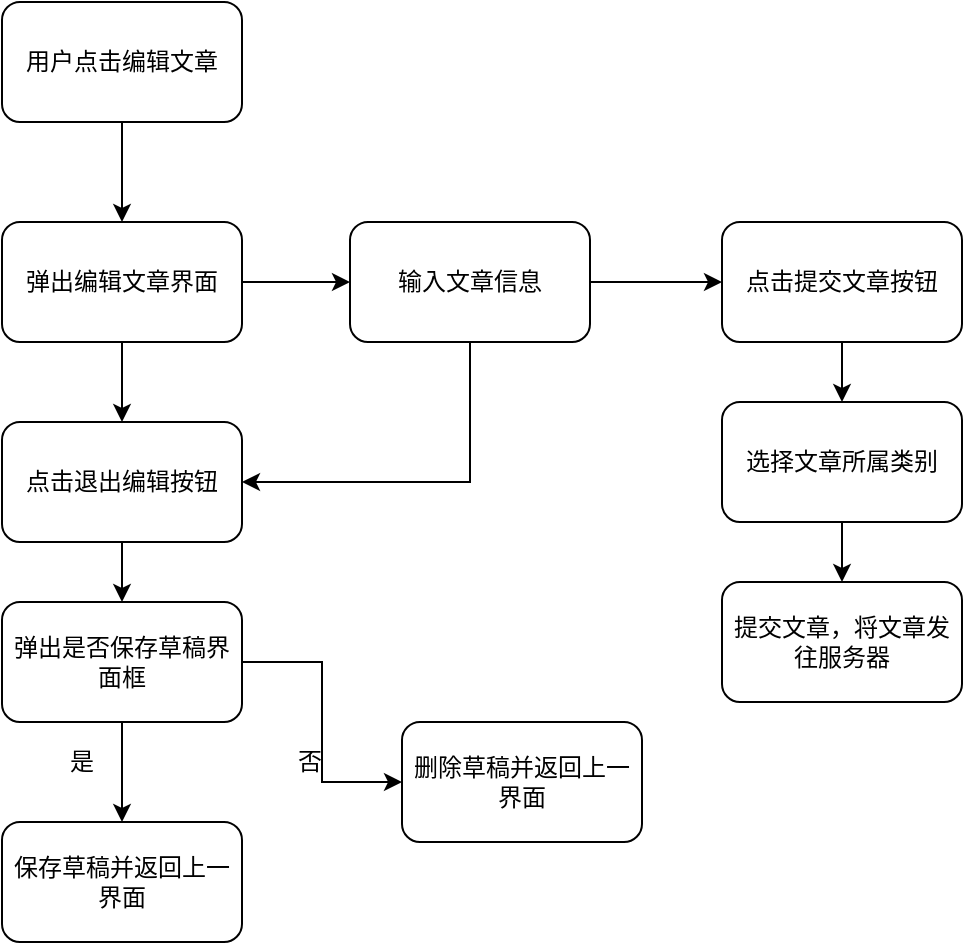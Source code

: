 <mxfile version="14.6.1" type="github">
  <diagram id="Xi5dhzKJrXVhysQiCEb2" name="Page-1">
    <mxGraphModel dx="1038" dy="492" grid="1" gridSize="10" guides="1" tooltips="1" connect="1" arrows="1" fold="1" page="1" pageScale="1" pageWidth="827" pageHeight="1169" math="0" shadow="0">
      <root>
        <mxCell id="0" />
        <mxCell id="1" parent="0" />
        <mxCell id="oL0ml-DG1ve0-mSmI-7l-3" value="" style="edgeStyle=orthogonalEdgeStyle;rounded=0;orthogonalLoop=1;jettySize=auto;html=1;" parent="1" source="oL0ml-DG1ve0-mSmI-7l-1" target="oL0ml-DG1ve0-mSmI-7l-2" edge="1">
          <mxGeometry relative="1" as="geometry" />
        </mxCell>
        <mxCell id="oL0ml-DG1ve0-mSmI-7l-1" value="用户点击编辑文章" style="rounded=1;whiteSpace=wrap;html=1;" parent="1" vertex="1">
          <mxGeometry x="280" y="50" width="120" height="60" as="geometry" />
        </mxCell>
        <mxCell id="oL0ml-DG1ve0-mSmI-7l-5" value="" style="edgeStyle=orthogonalEdgeStyle;rounded=0;orthogonalLoop=1;jettySize=auto;html=1;" parent="1" source="oL0ml-DG1ve0-mSmI-7l-2" target="oL0ml-DG1ve0-mSmI-7l-4" edge="1">
          <mxGeometry relative="1" as="geometry" />
        </mxCell>
        <mxCell id="oL0ml-DG1ve0-mSmI-7l-7" value="" style="edgeStyle=orthogonalEdgeStyle;rounded=0;orthogonalLoop=1;jettySize=auto;html=1;" parent="1" source="oL0ml-DG1ve0-mSmI-7l-2" target="oL0ml-DG1ve0-mSmI-7l-6" edge="1">
          <mxGeometry relative="1" as="geometry" />
        </mxCell>
        <mxCell id="oL0ml-DG1ve0-mSmI-7l-2" value="弹出编辑文章界面" style="whiteSpace=wrap;html=1;rounded=1;" parent="1" vertex="1">
          <mxGeometry x="280" y="160" width="120" height="60" as="geometry" />
        </mxCell>
        <mxCell id="oL0ml-DG1ve0-mSmI-7l-8" style="edgeStyle=orthogonalEdgeStyle;rounded=0;orthogonalLoop=1;jettySize=auto;html=1;exitX=0.5;exitY=1;exitDx=0;exitDy=0;entryX=1;entryY=0.5;entryDx=0;entryDy=0;" parent="1" source="oL0ml-DG1ve0-mSmI-7l-4" target="oL0ml-DG1ve0-mSmI-7l-6" edge="1">
          <mxGeometry relative="1" as="geometry" />
        </mxCell>
        <mxCell id="oL0ml-DG1ve0-mSmI-7l-19" value="" style="edgeStyle=orthogonalEdgeStyle;rounded=0;orthogonalLoop=1;jettySize=auto;html=1;" parent="1" source="oL0ml-DG1ve0-mSmI-7l-4" target="oL0ml-DG1ve0-mSmI-7l-18" edge="1">
          <mxGeometry relative="1" as="geometry" />
        </mxCell>
        <mxCell id="oL0ml-DG1ve0-mSmI-7l-4" value="输入文章信息" style="whiteSpace=wrap;html=1;rounded=1;" parent="1" vertex="1">
          <mxGeometry x="454" y="160" width="120" height="60" as="geometry" />
        </mxCell>
        <mxCell id="oL0ml-DG1ve0-mSmI-7l-10" value="" style="edgeStyle=orthogonalEdgeStyle;rounded=0;orthogonalLoop=1;jettySize=auto;html=1;" parent="1" source="oL0ml-DG1ve0-mSmI-7l-6" target="oL0ml-DG1ve0-mSmI-7l-9" edge="1">
          <mxGeometry relative="1" as="geometry" />
        </mxCell>
        <mxCell id="oL0ml-DG1ve0-mSmI-7l-6" value="点击退出编辑按钮" style="whiteSpace=wrap;html=1;rounded=1;" parent="1" vertex="1">
          <mxGeometry x="280" y="260" width="120" height="60" as="geometry" />
        </mxCell>
        <mxCell id="oL0ml-DG1ve0-mSmI-7l-12" value="" style="edgeStyle=orthogonalEdgeStyle;rounded=0;orthogonalLoop=1;jettySize=auto;html=1;" parent="1" source="oL0ml-DG1ve0-mSmI-7l-9" target="oL0ml-DG1ve0-mSmI-7l-11" edge="1">
          <mxGeometry relative="1" as="geometry" />
        </mxCell>
        <mxCell id="oL0ml-DG1ve0-mSmI-7l-16" value="" style="edgeStyle=orthogonalEdgeStyle;rounded=0;orthogonalLoop=1;jettySize=auto;html=1;" parent="1" source="oL0ml-DG1ve0-mSmI-7l-9" target="oL0ml-DG1ve0-mSmI-7l-15" edge="1">
          <mxGeometry relative="1" as="geometry" />
        </mxCell>
        <mxCell id="oL0ml-DG1ve0-mSmI-7l-9" value="弹出是否保存草稿界面框" style="whiteSpace=wrap;html=1;rounded=1;" parent="1" vertex="1">
          <mxGeometry x="280" y="350" width="120" height="60" as="geometry" />
        </mxCell>
        <mxCell id="oL0ml-DG1ve0-mSmI-7l-11" value="保存草稿并返回上一界面" style="whiteSpace=wrap;html=1;rounded=1;" parent="1" vertex="1">
          <mxGeometry x="280" y="460" width="120" height="60" as="geometry" />
        </mxCell>
        <mxCell id="oL0ml-DG1ve0-mSmI-7l-14" value="是" style="text;html=1;strokeColor=none;fillColor=none;align=center;verticalAlign=middle;whiteSpace=wrap;rounded=0;" parent="1" vertex="1">
          <mxGeometry x="300" y="420" width="40" height="20" as="geometry" />
        </mxCell>
        <mxCell id="oL0ml-DG1ve0-mSmI-7l-15" value="删除草稿并返回上一界面" style="whiteSpace=wrap;html=1;rounded=1;" parent="1" vertex="1">
          <mxGeometry x="480" y="410" width="120" height="60" as="geometry" />
        </mxCell>
        <mxCell id="oL0ml-DG1ve0-mSmI-7l-17" value="否" style="text;html=1;strokeColor=none;fillColor=none;align=center;verticalAlign=middle;whiteSpace=wrap;rounded=0;" parent="1" vertex="1">
          <mxGeometry x="414" y="420" width="40" height="20" as="geometry" />
        </mxCell>
        <mxCell id="oL0ml-DG1ve0-mSmI-7l-21" value="" style="edgeStyle=orthogonalEdgeStyle;rounded=0;orthogonalLoop=1;jettySize=auto;html=1;" parent="1" source="oL0ml-DG1ve0-mSmI-7l-18" target="oL0ml-DG1ve0-mSmI-7l-20" edge="1">
          <mxGeometry relative="1" as="geometry" />
        </mxCell>
        <mxCell id="oL0ml-DG1ve0-mSmI-7l-18" value="点击提交文章按钮" style="whiteSpace=wrap;html=1;rounded=1;" parent="1" vertex="1">
          <mxGeometry x="640" y="160" width="120" height="60" as="geometry" />
        </mxCell>
        <mxCell id="oL0ml-DG1ve0-mSmI-7l-23" value="" style="edgeStyle=orthogonalEdgeStyle;rounded=0;orthogonalLoop=1;jettySize=auto;html=1;" parent="1" source="oL0ml-DG1ve0-mSmI-7l-20" target="oL0ml-DG1ve0-mSmI-7l-22" edge="1">
          <mxGeometry relative="1" as="geometry" />
        </mxCell>
        <mxCell id="oL0ml-DG1ve0-mSmI-7l-20" value="选择文章所属类别" style="whiteSpace=wrap;html=1;rounded=1;" parent="1" vertex="1">
          <mxGeometry x="640" y="250" width="120" height="60" as="geometry" />
        </mxCell>
        <mxCell id="oL0ml-DG1ve0-mSmI-7l-22" value="提交文章，将文章发往服务器" style="whiteSpace=wrap;html=1;rounded=1;" parent="1" vertex="1">
          <mxGeometry x="640" y="340" width="120" height="60" as="geometry" />
        </mxCell>
      </root>
    </mxGraphModel>
  </diagram>
</mxfile>
